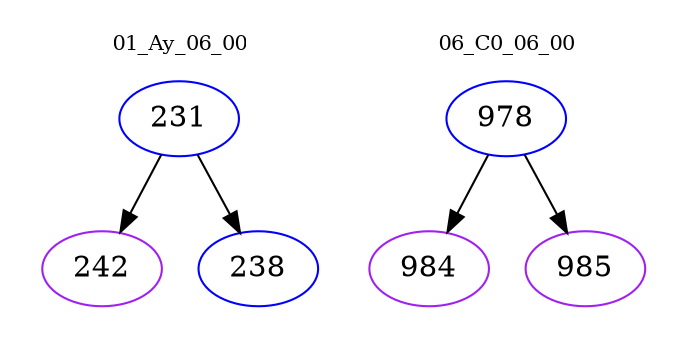 digraph{
subgraph cluster_0 {
color = white
label = "01_Ay_06_00";
fontsize=10;
T0_231 [label="231", color="blue"]
T0_231 -> T0_242 [color="black"]
T0_242 [label="242", color="purple"]
T0_231 -> T0_238 [color="black"]
T0_238 [label="238", color="blue"]
}
subgraph cluster_1 {
color = white
label = "06_C0_06_00";
fontsize=10;
T1_978 [label="978", color="blue"]
T1_978 -> T1_984 [color="black"]
T1_984 [label="984", color="purple"]
T1_978 -> T1_985 [color="black"]
T1_985 [label="985", color="purple"]
}
}
